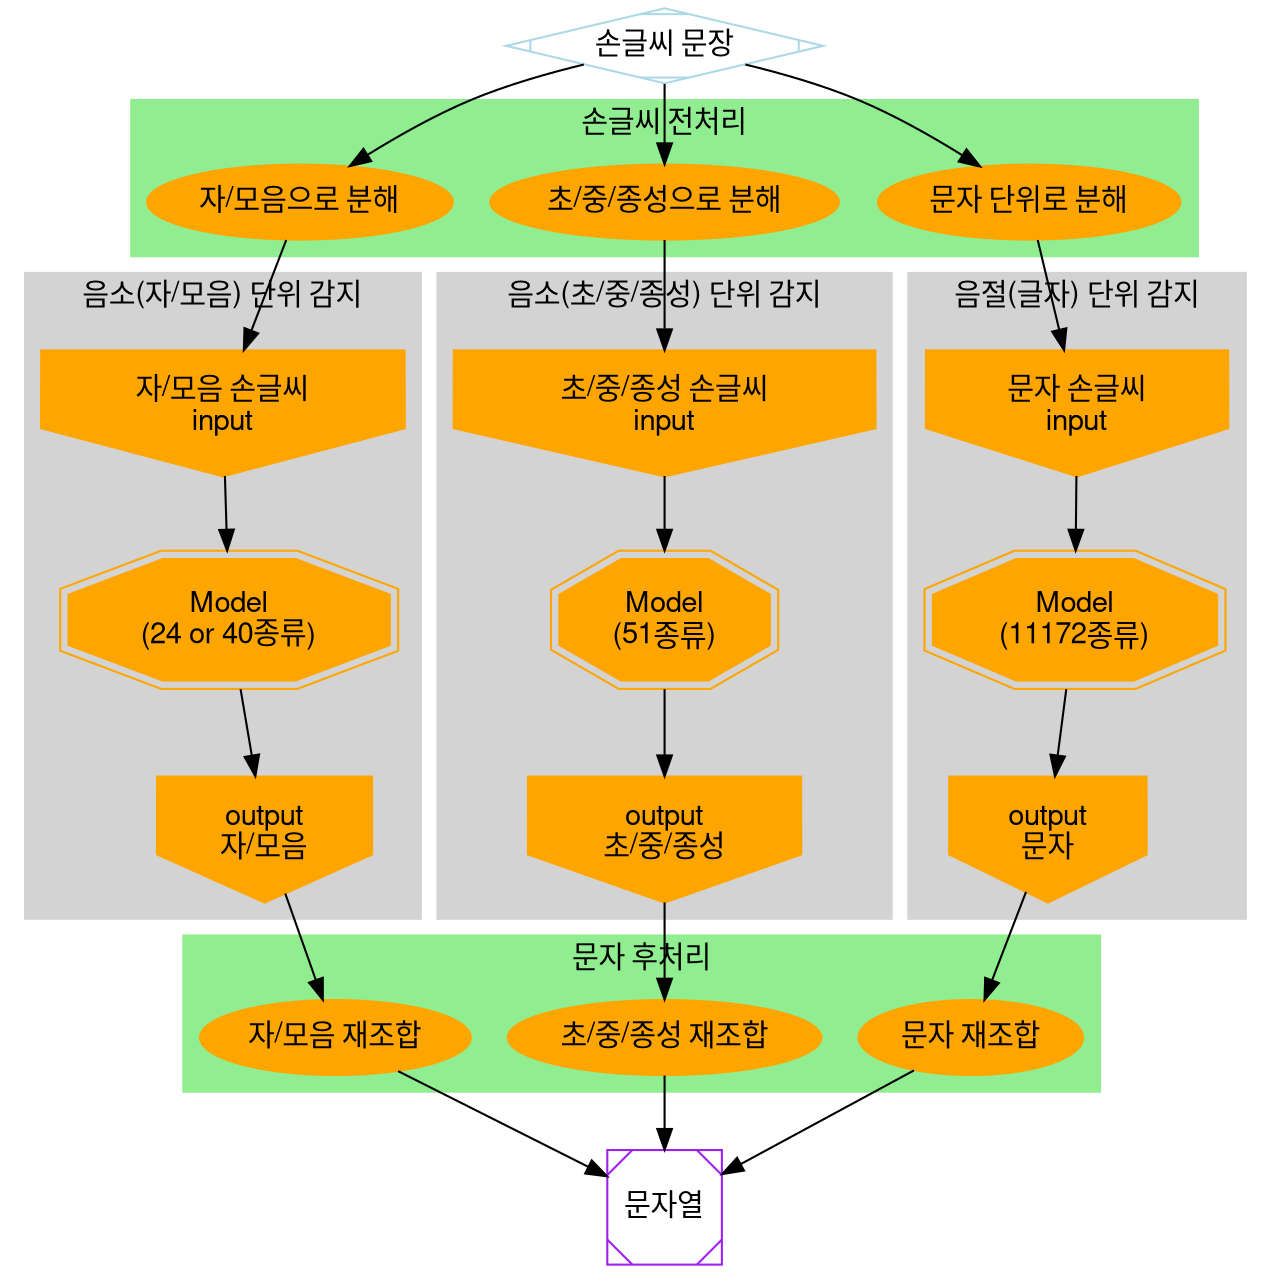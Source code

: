 
// install graphviz
// dot insight/roadmap/way1.dot -T png -o insight/roadmap/way1.png

digraph G {
	fontname="BM JUA_TTF,Helvetica,Arial,sans-serif"
	node [fontname="BM JUA_TTF,Helvetica,Arial,sans-serif", style=filled]
	edge [fontname="BM JUA_TTF,Helvetica,Arial,sans-serif"]

    subgraph cluster_pre_processing {
		style=filled;
		color=lightgreen;
		node [style=filled,color=white];
        ap [label="자/모음으로 분해", color=orange]
        bp [label="초/중/종성으로 분해", color=orange]
        cp [label="문자 단위로 분해", color=orange]
		label = "손글씨 전처리";
	}

    subgraph cluster_a {
		style=filled;
		color=lightgrey;
		node [style=filled,color=white];
        a0 [label="자/모음 손글씨\ninput", color=orange, shape=invhouse]
        a1 [label="Model\n(24 or 40종류)", color=orange, shape="doubleoctagon"]
        a2 [label="output\n자/모음", color=orange, shape=invhouse]
		label = "음소(자/모음) 단위 감지";
	}

	subgraph cluster_b {
		style=filled;
		color=lightgrey;
		node [style=filled,color=white];
        b0 [label="초/중/종성 손글씨\ninput", color=orange, shape=invhouse]
        b1 [label="Model\n(51종류)", color=orange, shape="doubleoctagon"]
        b2 [label="output\n초/중/종성", color=orange, shape=invhouse]
		label = "음소(초/중/종성) 단위 감지";
	}

	subgraph cluster_c {
		style=filled;
		color=lightgrey;
		node [style=filled,color=white];
        c0 [label="문자 손글씨\ninput", color=orange, shape=invhouse]
        c1 [label="Model\n(11172종류)", color=orange, shape="doubleoctagon"]
        c2 [label="output\n문자", color=orange, shape=invhouse]
		label = "음절(글자) 단위 감지";
	}

    subgraph cluster_post_processing {
		style=filled;
		color=lightgreen;
		node [style=filled,color=white];
        a3 [label="자/모음 재조합", color=orange]
        b3 [label="초/중/종성 재조합", color=orange]
        c3 [label="문자 재조합", color=orange]
		label = "문자 후처리";
	}

    
	start -> ap -> a0 -> a1 -> a2 -> a3 -> end;
	start -> bp -> b0 -> b1 -> b2 -> b3 -> end;
	start -> cp -> c0 -> c1 -> c2 -> c3 -> end;

	start [label="손글씨 문장", shape=Mdiamond, style="solid", color="lightblue"];
	end [label="문자열", shape=Msquare, style="solid", color="purple"];
}
